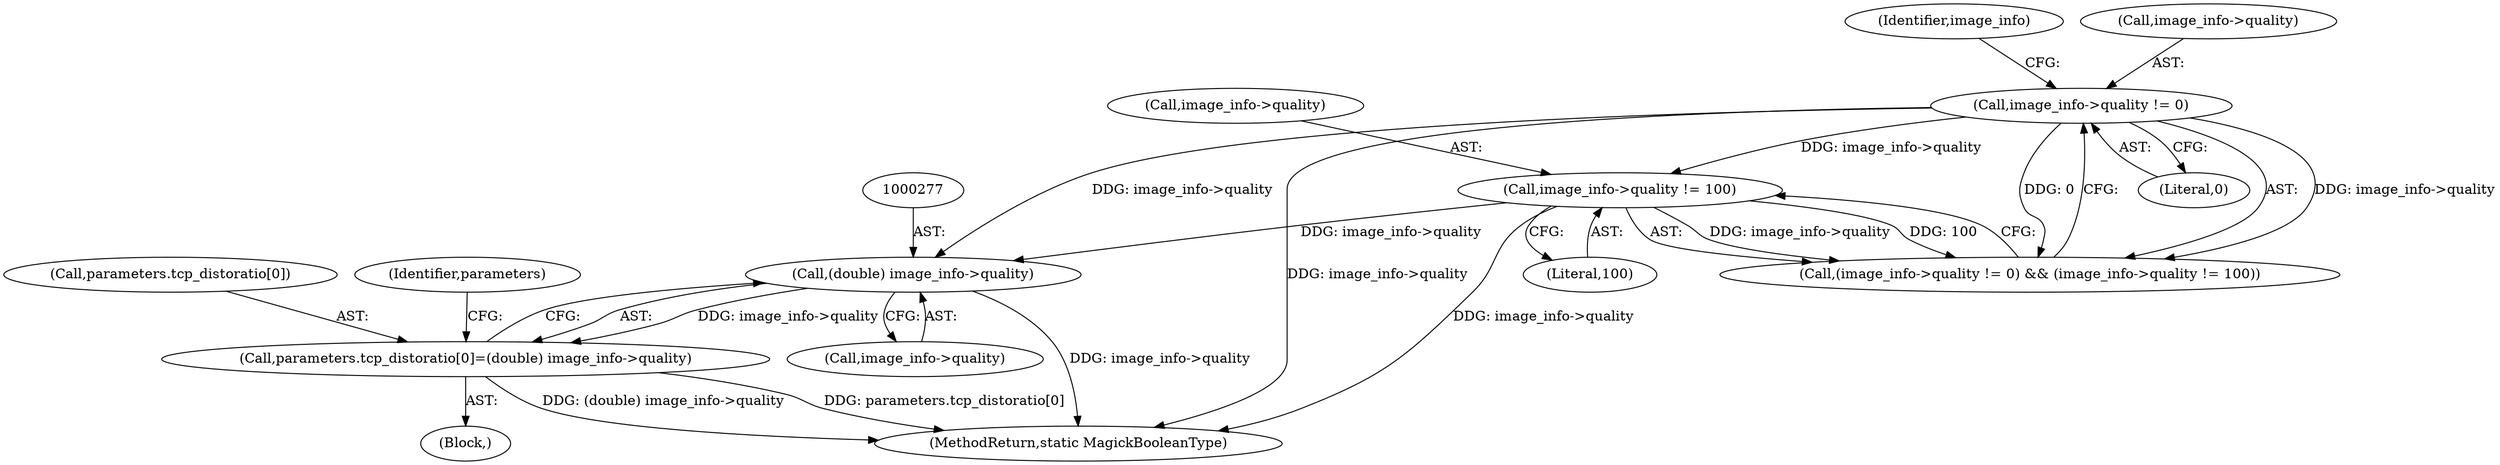 digraph "0_ImageMagick_3d5ac8c20846871f1eb3068b65f93da7cd33bfd0_0@pointer" {
"1000276" [label="(Call,(double) image_info->quality)"];
"1000259" [label="(Call,image_info->quality != 0)"];
"1000264" [label="(Call,image_info->quality != 100)"];
"1000270" [label="(Call,parameters.tcp_distoratio[0]=(double) image_info->quality)"];
"1000276" [label="(Call,(double) image_info->quality)"];
"1000270" [label="(Call,parameters.tcp_distoratio[0]=(double) image_info->quality)"];
"1000283" [label="(Identifier,parameters)"];
"1000271" [label="(Call,parameters.tcp_distoratio[0])"];
"1000266" [label="(Identifier,image_info)"];
"1000263" [label="(Literal,0)"];
"1000269" [label="(Block,)"];
"1000268" [label="(Literal,100)"];
"1000259" [label="(Call,image_info->quality != 0)"];
"1000265" [label="(Call,image_info->quality)"];
"1000260" [label="(Call,image_info->quality)"];
"1000264" [label="(Call,image_info->quality != 100)"];
"1001297" [label="(MethodReturn,static MagickBooleanType)"];
"1000278" [label="(Call,image_info->quality)"];
"1000258" [label="(Call,(image_info->quality != 0) && (image_info->quality != 100))"];
"1000276" -> "1000270"  [label="AST: "];
"1000276" -> "1000278"  [label="CFG: "];
"1000277" -> "1000276"  [label="AST: "];
"1000278" -> "1000276"  [label="AST: "];
"1000270" -> "1000276"  [label="CFG: "];
"1000276" -> "1001297"  [label="DDG: image_info->quality"];
"1000276" -> "1000270"  [label="DDG: image_info->quality"];
"1000259" -> "1000276"  [label="DDG: image_info->quality"];
"1000264" -> "1000276"  [label="DDG: image_info->quality"];
"1000259" -> "1000258"  [label="AST: "];
"1000259" -> "1000263"  [label="CFG: "];
"1000260" -> "1000259"  [label="AST: "];
"1000263" -> "1000259"  [label="AST: "];
"1000266" -> "1000259"  [label="CFG: "];
"1000258" -> "1000259"  [label="CFG: "];
"1000259" -> "1001297"  [label="DDG: image_info->quality"];
"1000259" -> "1000258"  [label="DDG: image_info->quality"];
"1000259" -> "1000258"  [label="DDG: 0"];
"1000259" -> "1000264"  [label="DDG: image_info->quality"];
"1000264" -> "1000258"  [label="AST: "];
"1000264" -> "1000268"  [label="CFG: "];
"1000265" -> "1000264"  [label="AST: "];
"1000268" -> "1000264"  [label="AST: "];
"1000258" -> "1000264"  [label="CFG: "];
"1000264" -> "1001297"  [label="DDG: image_info->quality"];
"1000264" -> "1000258"  [label="DDG: image_info->quality"];
"1000264" -> "1000258"  [label="DDG: 100"];
"1000270" -> "1000269"  [label="AST: "];
"1000271" -> "1000270"  [label="AST: "];
"1000283" -> "1000270"  [label="CFG: "];
"1000270" -> "1001297"  [label="DDG: (double) image_info->quality"];
"1000270" -> "1001297"  [label="DDG: parameters.tcp_distoratio[0]"];
}
